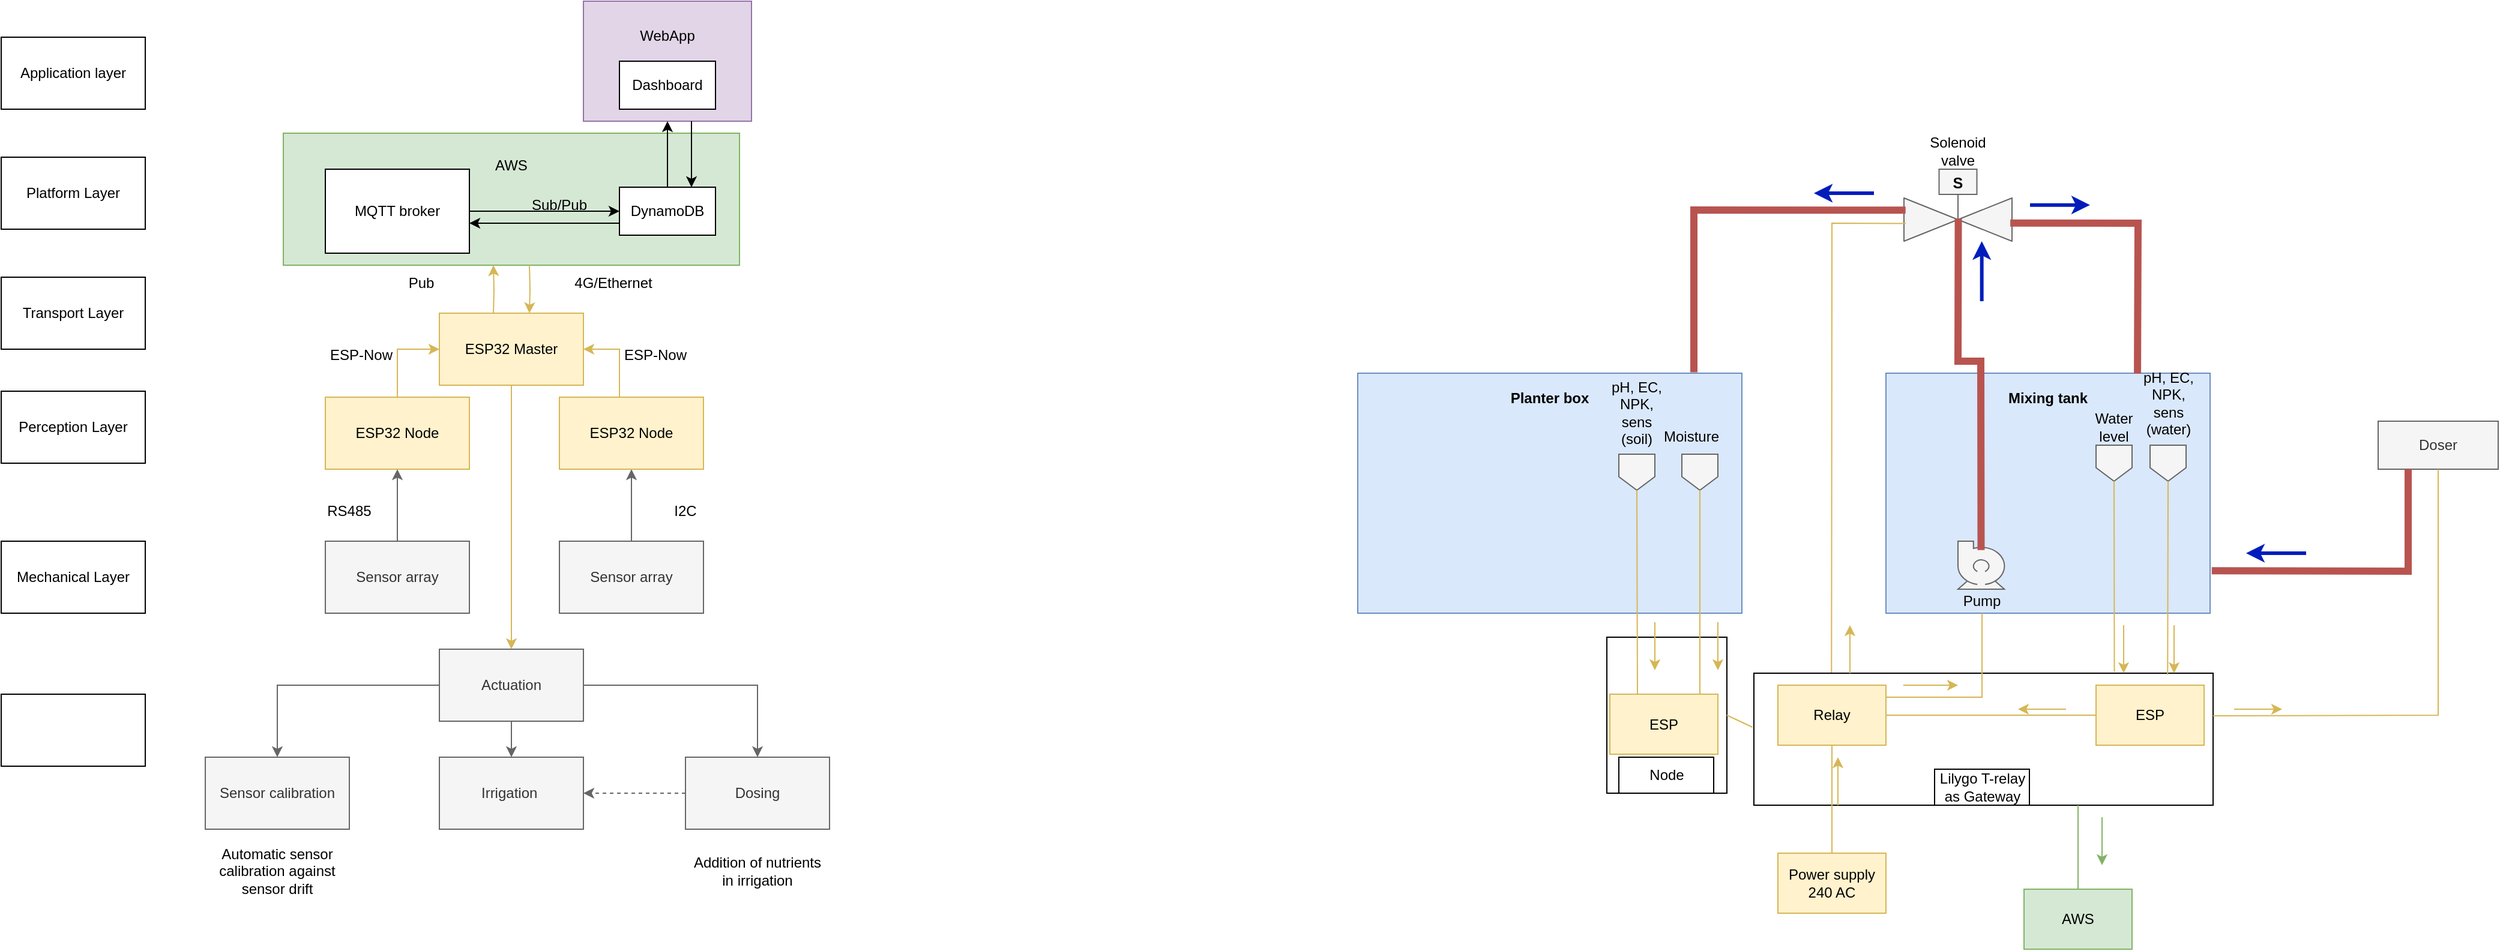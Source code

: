 <mxfile version="21.7.5" type="device" pages="5">
  <diagram name="Base reference" id="KbNva6xg7A-uu2KdlD7H">
    <mxGraphModel dx="1293" dy="756" grid="1" gridSize="10" guides="1" tooltips="1" connect="1" arrows="1" fold="1" page="1" pageScale="1" pageWidth="1100" pageHeight="850" math="0" shadow="0">
      <root>
        <mxCell id="xmJIriCBekTQ6MhUrHxU-0" />
        <mxCell id="xmJIriCBekTQ6MhUrHxU-1" parent="xmJIriCBekTQ6MhUrHxU-0" />
        <mxCell id="xmJIriCBekTQ6MhUrHxU-2" value="WebApp&lt;br&gt;&lt;br&gt;&lt;br&gt;&lt;br&gt;" style="rounded=0;whiteSpace=wrap;html=1;fillColor=#e1d5e7;strokeColor=#9673a6;" vertex="1" parent="xmJIriCBekTQ6MhUrHxU-1">
          <mxGeometry x="515" y="10" width="140" height="100" as="geometry" />
        </mxCell>
        <mxCell id="xmJIriCBekTQ6MhUrHxU-3" value="Application layer" style="rounded=0;whiteSpace=wrap;html=1;" vertex="1" parent="xmJIriCBekTQ6MhUrHxU-1">
          <mxGeometry x="30" y="40" width="120" height="60" as="geometry" />
        </mxCell>
        <mxCell id="xmJIriCBekTQ6MhUrHxU-4" value="Platform Layer" style="rounded=0;whiteSpace=wrap;html=1;" vertex="1" parent="xmJIriCBekTQ6MhUrHxU-1">
          <mxGeometry x="30" y="140" width="120" height="60" as="geometry" />
        </mxCell>
        <mxCell id="xmJIriCBekTQ6MhUrHxU-5" value="Transport Layer" style="rounded=0;whiteSpace=wrap;html=1;" vertex="1" parent="xmJIriCBekTQ6MhUrHxU-1">
          <mxGeometry x="30" y="240" width="120" height="60" as="geometry" />
        </mxCell>
        <mxCell id="xmJIriCBekTQ6MhUrHxU-6" value="Perception Layer" style="rounded=0;whiteSpace=wrap;html=1;" vertex="1" parent="xmJIriCBekTQ6MhUrHxU-1">
          <mxGeometry x="30" y="335" width="120" height="60" as="geometry" />
        </mxCell>
        <mxCell id="xmJIriCBekTQ6MhUrHxU-7" value="" style="edgeStyle=orthogonalEdgeStyle;rounded=0;orthogonalLoop=1;jettySize=auto;html=1;fillColor=#f5f5f5;strokeColor=#666666;" edge="1" parent="xmJIriCBekTQ6MhUrHxU-1" source="xmJIriCBekTQ6MhUrHxU-8">
          <mxGeometry relative="1" as="geometry">
            <mxPoint x="360" y="400" as="targetPoint" />
          </mxGeometry>
        </mxCell>
        <mxCell id="xmJIriCBekTQ6MhUrHxU-8" value="Sensor array" style="rounded=0;whiteSpace=wrap;html=1;fillColor=#f5f5f5;fontColor=#333333;strokeColor=#666666;" vertex="1" parent="xmJIriCBekTQ6MhUrHxU-1">
          <mxGeometry x="300" y="460" width="120" height="60" as="geometry" />
        </mxCell>
        <mxCell id="xmJIriCBekTQ6MhUrHxU-9" value="" style="edgeStyle=orthogonalEdgeStyle;rounded=0;orthogonalLoop=1;jettySize=auto;html=1;entryX=0;entryY=0.5;entryDx=0;entryDy=0;fillColor=#fff2cc;strokeColor=#d6b656;" edge="1" parent="xmJIriCBekTQ6MhUrHxU-1" source="xmJIriCBekTQ6MhUrHxU-10" target="xmJIriCBekTQ6MhUrHxU-18">
          <mxGeometry relative="1" as="geometry">
            <mxPoint x="360" y="300" as="targetPoint" />
          </mxGeometry>
        </mxCell>
        <mxCell id="xmJIriCBekTQ6MhUrHxU-10" value="ESP32 Node" style="rounded=0;whiteSpace=wrap;html=1;fillColor=#fff2cc;strokeColor=#d6b656;" vertex="1" parent="xmJIriCBekTQ6MhUrHxU-1">
          <mxGeometry x="300" y="340" width="120" height="60" as="geometry" />
        </mxCell>
        <mxCell id="xmJIriCBekTQ6MhUrHxU-11" value="RS485" style="text;html=1;strokeColor=none;fillColor=none;align=center;verticalAlign=middle;whiteSpace=wrap;rounded=0;" vertex="1" parent="xmJIriCBekTQ6MhUrHxU-1">
          <mxGeometry x="290" y="420" width="60" height="30" as="geometry" />
        </mxCell>
        <mxCell id="xmJIriCBekTQ6MhUrHxU-12" value="" style="edgeStyle=orthogonalEdgeStyle;rounded=0;orthogonalLoop=1;jettySize=auto;html=1;entryX=0.5;entryY=1;entryDx=0;entryDy=0;fillColor=#f5f5f5;strokeColor=#666666;" edge="1" parent="xmJIriCBekTQ6MhUrHxU-1" source="xmJIriCBekTQ6MhUrHxU-13" target="xmJIriCBekTQ6MhUrHxU-15">
          <mxGeometry relative="1" as="geometry">
            <mxPoint x="545" y="400" as="targetPoint" />
          </mxGeometry>
        </mxCell>
        <mxCell id="xmJIriCBekTQ6MhUrHxU-13" value="Sensor array" style="rounded=0;whiteSpace=wrap;html=1;fillColor=#f5f5f5;fontColor=#333333;strokeColor=#666666;" vertex="1" parent="xmJIriCBekTQ6MhUrHxU-1">
          <mxGeometry x="495" y="460" width="120" height="60" as="geometry" />
        </mxCell>
        <mxCell id="xmJIriCBekTQ6MhUrHxU-14" value="" style="edgeStyle=orthogonalEdgeStyle;rounded=0;orthogonalLoop=1;jettySize=auto;html=1;entryX=1;entryY=0.5;entryDx=0;entryDy=0;fillColor=#fff2cc;strokeColor=#d6b656;" edge="1" parent="xmJIriCBekTQ6MhUrHxU-1" source="xmJIriCBekTQ6MhUrHxU-15" target="xmJIriCBekTQ6MhUrHxU-18">
          <mxGeometry relative="1" as="geometry">
            <Array as="points">
              <mxPoint x="545" y="300" />
            </Array>
          </mxGeometry>
        </mxCell>
        <mxCell id="xmJIriCBekTQ6MhUrHxU-15" value="ESP32 Node" style="rounded=0;whiteSpace=wrap;html=1;fillColor=#fff2cc;strokeColor=#d6b656;" vertex="1" parent="xmJIriCBekTQ6MhUrHxU-1">
          <mxGeometry x="495" y="340" width="120" height="60" as="geometry" />
        </mxCell>
        <mxCell id="xmJIriCBekTQ6MhUrHxU-16" value="I2C" style="text;html=1;strokeColor=none;fillColor=none;align=center;verticalAlign=middle;whiteSpace=wrap;rounded=0;" vertex="1" parent="xmJIriCBekTQ6MhUrHxU-1">
          <mxGeometry x="570" y="420" width="60" height="30" as="geometry" />
        </mxCell>
        <mxCell id="xmJIriCBekTQ6MhUrHxU-17" value="" style="edgeStyle=orthogonalEdgeStyle;rounded=0;orthogonalLoop=1;jettySize=auto;html=1;fillColor=#fff2cc;strokeColor=#d6b656;" edge="1" parent="xmJIriCBekTQ6MhUrHxU-1">
          <mxGeometry relative="1" as="geometry">
            <mxPoint x="440" y="270" as="sourcePoint" />
            <mxPoint x="440" y="230" as="targetPoint" />
          </mxGeometry>
        </mxCell>
        <mxCell id="xmJIriCBekTQ6MhUrHxU-18" value="ESP32 Master" style="rounded=0;whiteSpace=wrap;html=1;fillColor=#fff2cc;strokeColor=#d6b656;" vertex="1" parent="xmJIriCBekTQ6MhUrHxU-1">
          <mxGeometry x="395" y="270" width="120" height="60" as="geometry" />
        </mxCell>
        <mxCell id="xmJIriCBekTQ6MhUrHxU-19" value="ESP-Now" style="text;html=1;strokeColor=none;fillColor=none;align=center;verticalAlign=middle;whiteSpace=wrap;rounded=0;" vertex="1" parent="xmJIriCBekTQ6MhUrHxU-1">
          <mxGeometry x="300" y="290" width="60" height="30" as="geometry" />
        </mxCell>
        <mxCell id="xmJIriCBekTQ6MhUrHxU-20" value="ESP-Now" style="text;html=1;strokeColor=none;fillColor=none;align=center;verticalAlign=middle;whiteSpace=wrap;rounded=0;" vertex="1" parent="xmJIriCBekTQ6MhUrHxU-1">
          <mxGeometry x="545" y="290" width="60" height="30" as="geometry" />
        </mxCell>
        <mxCell id="xmJIriCBekTQ6MhUrHxU-21" value="AWS&lt;br&gt;&lt;br&gt;&lt;br&gt;&lt;br&gt;&lt;br&gt;" style="whiteSpace=wrap;html=1;rounded=0;fillColor=#d5e8d4;strokeColor=#82b366;" vertex="1" parent="xmJIriCBekTQ6MhUrHxU-1">
          <mxGeometry x="265" y="120" width="380" height="110" as="geometry" />
        </mxCell>
        <mxCell id="xmJIriCBekTQ6MhUrHxU-22" value="MQTT broker" style="rounded=0;whiteSpace=wrap;html=1;" vertex="1" parent="xmJIriCBekTQ6MhUrHxU-1">
          <mxGeometry x="300" y="150" width="120" height="70" as="geometry" />
        </mxCell>
        <mxCell id="xmJIriCBekTQ6MhUrHxU-23" value="Dashboard" style="rounded=0;whiteSpace=wrap;html=1;" vertex="1" parent="xmJIriCBekTQ6MhUrHxU-1">
          <mxGeometry x="545" y="60" width="80" height="40" as="geometry" />
        </mxCell>
        <mxCell id="xmJIriCBekTQ6MhUrHxU-24" value="DynamoDB" style="rounded=0;whiteSpace=wrap;html=1;" vertex="1" parent="xmJIriCBekTQ6MhUrHxU-1">
          <mxGeometry x="545" y="165" width="80" height="40" as="geometry" />
        </mxCell>
        <mxCell id="xmJIriCBekTQ6MhUrHxU-25" value="4G/Ethernet" style="text;html=1;strokeColor=none;fillColor=none;align=center;verticalAlign=middle;whiteSpace=wrap;rounded=0;" vertex="1" parent="xmJIriCBekTQ6MhUrHxU-1">
          <mxGeometry x="510" y="230" width="60" height="30" as="geometry" />
        </mxCell>
        <mxCell id="xmJIriCBekTQ6MhUrHxU-26" value="Pub" style="text;html=1;strokeColor=none;fillColor=none;align=center;verticalAlign=middle;whiteSpace=wrap;rounded=0;" vertex="1" parent="xmJIriCBekTQ6MhUrHxU-1">
          <mxGeometry x="350" y="230" width="60" height="30" as="geometry" />
        </mxCell>
        <mxCell id="xmJIriCBekTQ6MhUrHxU-27" value="" style="endArrow=classic;html=1;rounded=0;entryX=0;entryY=0.5;entryDx=0;entryDy=0;" edge="1" parent="xmJIriCBekTQ6MhUrHxU-1" source="xmJIriCBekTQ6MhUrHxU-22" target="xmJIriCBekTQ6MhUrHxU-24">
          <mxGeometry width="50" height="50" relative="1" as="geometry">
            <mxPoint x="515" y="245" as="sourcePoint" />
            <mxPoint x="585.711" y="195" as="targetPoint" />
          </mxGeometry>
        </mxCell>
        <mxCell id="xmJIriCBekTQ6MhUrHxU-28" value="" style="endArrow=classic;html=1;rounded=0;entryX=0.5;entryY=1;entryDx=0;entryDy=0;exitX=0.5;exitY=0;exitDx=0;exitDy=0;" edge="1" parent="xmJIriCBekTQ6MhUrHxU-1" source="xmJIriCBekTQ6MhUrHxU-24" target="xmJIriCBekTQ6MhUrHxU-2">
          <mxGeometry width="50" height="50" relative="1" as="geometry">
            <mxPoint x="574.71" y="165" as="sourcePoint" />
            <mxPoint x="574.71" y="100" as="targetPoint" />
          </mxGeometry>
        </mxCell>
        <mxCell id="xmJIriCBekTQ6MhUrHxU-29" value="Sub/Pub" style="text;html=1;strokeColor=none;fillColor=none;align=center;verticalAlign=middle;whiteSpace=wrap;rounded=0;" vertex="1" parent="xmJIriCBekTQ6MhUrHxU-1">
          <mxGeometry x="465" y="165" width="60" height="30" as="geometry" />
        </mxCell>
        <mxCell id="s84fk3XlwiBCn8pIxgJ6-0" value="Actuation" style="rounded=0;whiteSpace=wrap;html=1;fillColor=#f5f5f5;fontColor=#333333;strokeColor=#666666;" vertex="1" parent="xmJIriCBekTQ6MhUrHxU-1">
          <mxGeometry x="395" y="550" width="120" height="60" as="geometry" />
        </mxCell>
        <mxCell id="s84fk3XlwiBCn8pIxgJ6-1" value="" style="edgeStyle=orthogonalEdgeStyle;rounded=0;orthogonalLoop=1;jettySize=auto;html=1;entryX=0.5;entryY=0;entryDx=0;entryDy=0;fillColor=#fff2cc;strokeColor=#d6b656;exitX=0.5;exitY=1;exitDx=0;exitDy=0;" edge="1" parent="xmJIriCBekTQ6MhUrHxU-1" source="xmJIriCBekTQ6MhUrHxU-18" target="s84fk3XlwiBCn8pIxgJ6-0">
          <mxGeometry relative="1" as="geometry">
            <mxPoint x="500" y="409.5" as="targetPoint" />
            <mxPoint x="465" y="449.5" as="sourcePoint" />
          </mxGeometry>
        </mxCell>
        <mxCell id="s84fk3XlwiBCn8pIxgJ6-3" value="Irrigation&amp;nbsp;" style="rounded=0;whiteSpace=wrap;html=1;fillColor=#f5f5f5;fontColor=#333333;strokeColor=#666666;" vertex="1" parent="xmJIriCBekTQ6MhUrHxU-1">
          <mxGeometry x="395" y="640" width="120" height="60" as="geometry" />
        </mxCell>
        <mxCell id="s84fk3XlwiBCn8pIxgJ6-4" value="Dosing" style="rounded=0;whiteSpace=wrap;html=1;fillColor=#f5f5f5;fontColor=#333333;strokeColor=#666666;" vertex="1" parent="xmJIriCBekTQ6MhUrHxU-1">
          <mxGeometry x="600" y="640" width="120" height="60" as="geometry" />
        </mxCell>
        <mxCell id="s84fk3XlwiBCn8pIxgJ6-5" value="Sensor calibration" style="rounded=0;whiteSpace=wrap;html=1;fillColor=#f5f5f5;fontColor=#333333;strokeColor=#666666;" vertex="1" parent="xmJIriCBekTQ6MhUrHxU-1">
          <mxGeometry x="200" y="640" width="120" height="60" as="geometry" />
        </mxCell>
        <mxCell id="s84fk3XlwiBCn8pIxgJ6-6" value="" style="edgeStyle=orthogonalEdgeStyle;rounded=0;orthogonalLoop=1;jettySize=auto;html=1;fillColor=#f5f5f5;strokeColor=#666666;exitX=0;exitY=0.5;exitDx=0;exitDy=0;entryX=0.5;entryY=0;entryDx=0;entryDy=0;" edge="1" parent="xmJIriCBekTQ6MhUrHxU-1" source="s84fk3XlwiBCn8pIxgJ6-0" target="s84fk3XlwiBCn8pIxgJ6-5">
          <mxGeometry relative="1" as="geometry">
            <mxPoint x="350" y="540" as="targetPoint" />
            <mxPoint x="350" y="600" as="sourcePoint" />
          </mxGeometry>
        </mxCell>
        <mxCell id="s84fk3XlwiBCn8pIxgJ6-7" value="" style="edgeStyle=orthogonalEdgeStyle;rounded=0;orthogonalLoop=1;jettySize=auto;html=1;fillColor=#f5f5f5;strokeColor=#666666;exitX=0.5;exitY=1;exitDx=0;exitDy=0;entryX=0.5;entryY=0;entryDx=0;entryDy=0;" edge="1" parent="xmJIriCBekTQ6MhUrHxU-1" source="s84fk3XlwiBCn8pIxgJ6-0" target="s84fk3XlwiBCn8pIxgJ6-3">
          <mxGeometry relative="1" as="geometry">
            <mxPoint x="270" y="650" as="targetPoint" />
            <mxPoint x="405" y="590" as="sourcePoint" />
          </mxGeometry>
        </mxCell>
        <mxCell id="s84fk3XlwiBCn8pIxgJ6-8" value="" style="edgeStyle=orthogonalEdgeStyle;rounded=0;orthogonalLoop=1;jettySize=auto;html=1;fillColor=#f5f5f5;strokeColor=#666666;exitX=1;exitY=0.5;exitDx=0;exitDy=0;entryX=0.5;entryY=0;entryDx=0;entryDy=0;" edge="1" parent="xmJIriCBekTQ6MhUrHxU-1" source="s84fk3XlwiBCn8pIxgJ6-0" target="s84fk3XlwiBCn8pIxgJ6-4">
          <mxGeometry relative="1" as="geometry">
            <mxPoint x="280" y="660" as="targetPoint" />
            <mxPoint x="415" y="600" as="sourcePoint" />
          </mxGeometry>
        </mxCell>
        <mxCell id="s84fk3XlwiBCn8pIxgJ6-9" value="" style="edgeStyle=orthogonalEdgeStyle;rounded=0;orthogonalLoop=1;jettySize=auto;html=1;fillColor=#f5f5f5;strokeColor=#666666;exitX=0;exitY=0.5;exitDx=0;exitDy=0;entryX=1;entryY=0.5;entryDx=0;entryDy=0;dashed=1;" edge="1" parent="xmJIriCBekTQ6MhUrHxU-1" source="s84fk3XlwiBCn8pIxgJ6-4" target="s84fk3XlwiBCn8pIxgJ6-3">
          <mxGeometry relative="1" as="geometry">
            <mxPoint x="670" y="650" as="targetPoint" />
            <mxPoint x="525" y="590" as="sourcePoint" />
          </mxGeometry>
        </mxCell>
        <mxCell id="s84fk3XlwiBCn8pIxgJ6-10" value="Automatic sensor calibration against sensor drift" style="text;html=1;strokeColor=none;fillColor=none;align=center;verticalAlign=middle;whiteSpace=wrap;rounded=0;" vertex="1" parent="xmJIriCBekTQ6MhUrHxU-1">
          <mxGeometry x="205" y="700" width="110" height="70" as="geometry" />
        </mxCell>
        <mxCell id="s84fk3XlwiBCn8pIxgJ6-11" value="Addition of nutrients in irrigation" style="text;html=1;strokeColor=none;fillColor=none;align=center;verticalAlign=middle;whiteSpace=wrap;rounded=0;" vertex="1" parent="xmJIriCBekTQ6MhUrHxU-1">
          <mxGeometry x="600" y="700" width="120" height="70" as="geometry" />
        </mxCell>
        <mxCell id="9skn-7TFnYOAHaPbOPjV-0" value="Mechanical Layer" style="rounded=0;whiteSpace=wrap;html=1;" vertex="1" parent="xmJIriCBekTQ6MhUrHxU-1">
          <mxGeometry x="30" y="460" width="120" height="60" as="geometry" />
        </mxCell>
        <mxCell id="o5kT-xbqFP2VXxvaOxSa-0" value="" style="edgeStyle=orthogonalEdgeStyle;rounded=0;orthogonalLoop=1;jettySize=auto;html=1;fillColor=#fff2cc;strokeColor=#d6b656;" edge="1" parent="xmJIriCBekTQ6MhUrHxU-1">
          <mxGeometry relative="1" as="geometry">
            <mxPoint x="470" y="230" as="sourcePoint" />
            <mxPoint x="470" y="270" as="targetPoint" />
          </mxGeometry>
        </mxCell>
        <mxCell id="o5kT-xbqFP2VXxvaOxSa-1" value="" style="endArrow=classic;html=1;rounded=0;entryX=0.5;entryY=1;entryDx=0;entryDy=0;exitX=0.5;exitY=0;exitDx=0;exitDy=0;" edge="1" parent="xmJIriCBekTQ6MhUrHxU-1">
          <mxGeometry width="50" height="50" relative="1" as="geometry">
            <mxPoint x="605" y="110" as="sourcePoint" />
            <mxPoint x="605" y="165" as="targetPoint" />
          </mxGeometry>
        </mxCell>
        <mxCell id="o5kT-xbqFP2VXxvaOxSa-2" value="" style="endArrow=classic;html=1;rounded=0;entryX=0;entryY=0.5;entryDx=0;entryDy=0;" edge="1" parent="xmJIriCBekTQ6MhUrHxU-1">
          <mxGeometry width="50" height="50" relative="1" as="geometry">
            <mxPoint x="545" y="195" as="sourcePoint" />
            <mxPoint x="420" y="195" as="targetPoint" />
          </mxGeometry>
        </mxCell>
        <mxCell id="QZBWvn9n8nCalu4DrqaM-0" value="&lt;b&gt;Planter box&lt;/b&gt;&lt;br&gt;&lt;br&gt;&lt;br&gt;&lt;br&gt;&lt;br&gt;&lt;br&gt;&lt;br&gt;&lt;br&gt;&lt;br&gt;&lt;br&gt;&lt;br&gt;&lt;br&gt;" style="rounded=0;whiteSpace=wrap;html=1;fillColor=#dae8fc;strokeColor=#6c8ebf;" vertex="1" parent="xmJIriCBekTQ6MhUrHxU-1">
          <mxGeometry x="1160" y="320" width="320" height="200" as="geometry" />
        </mxCell>
        <mxCell id="QZBWvn9n8nCalu4DrqaM-1" value="" style="rounded=0;whiteSpace=wrap;html=1;" vertex="1" parent="xmJIriCBekTQ6MhUrHxU-1">
          <mxGeometry x="1367.5" y="540" width="100" height="130" as="geometry" />
        </mxCell>
        <mxCell id="QZBWvn9n8nCalu4DrqaM-2" value="" style="rounded=0;whiteSpace=wrap;html=1;" vertex="1" parent="xmJIriCBekTQ6MhUrHxU-1">
          <mxGeometry x="1490" y="570" width="382.5" height="110" as="geometry" />
        </mxCell>
        <mxCell id="QZBWvn9n8nCalu4DrqaM-3" value="&lt;b&gt;Mixing tank&lt;/b&gt;&lt;br&gt;&lt;br&gt;&lt;br&gt;&lt;br&gt;&lt;br&gt;&lt;br&gt;&lt;br&gt;&lt;br&gt;&lt;br&gt;&lt;br&gt;&lt;br&gt;&lt;br&gt;" style="rounded=0;whiteSpace=wrap;html=1;fillColor=#dae8fc;strokeColor=#6c8ebf;" vertex="1" parent="xmJIriCBekTQ6MhUrHxU-1">
          <mxGeometry x="1600" y="320" width="270" height="200" as="geometry" />
        </mxCell>
        <mxCell id="QZBWvn9n8nCalu4DrqaM-4" value="Doser" style="rounded=0;whiteSpace=wrap;html=1;fillColor=#f5f5f5;strokeColor=#666666;fontColor=#333333;" vertex="1" parent="xmJIriCBekTQ6MhUrHxU-1">
          <mxGeometry x="2010" y="360" width="100" height="40" as="geometry" />
        </mxCell>
        <mxCell id="QZBWvn9n8nCalu4DrqaM-5" value="" style="verticalLabelPosition=bottom;align=center;html=1;verticalAlign=top;pointerEvents=1;dashed=0;shape=mxgraph.pid2valves.valve;valveType=gate;actuator=solenoid;fillColor=#f5f5f5;fontColor=#333333;strokeColor=#666666;" vertex="1" parent="xmJIriCBekTQ6MhUrHxU-1">
          <mxGeometry x="1615" y="150" width="90" height="60" as="geometry" />
        </mxCell>
        <mxCell id="QZBWvn9n8nCalu4DrqaM-6" value="" style="shape=mxgraph.pid.pumps.centrifugal_pump_2;html=1;pointerEvents=1;align=center;verticalLabelPosition=bottom;verticalAlign=top;dashed=0;fillColor=#f5f5f5;fontColor=#333333;strokeColor=#666666;" vertex="1" parent="xmJIriCBekTQ6MhUrHxU-1">
          <mxGeometry x="1660" y="460" width="40" height="40" as="geometry" />
        </mxCell>
        <mxCell id="QZBWvn9n8nCalu4DrqaM-7" value="" style="shape=offPageConnector;whiteSpace=wrap;html=1;fillColor=#f5f5f5;fontColor=#333333;strokeColor=#666666;" vertex="1" parent="xmJIriCBekTQ6MhUrHxU-1">
          <mxGeometry x="1775" y="380" width="30" height="30" as="geometry" />
        </mxCell>
        <mxCell id="QZBWvn9n8nCalu4DrqaM-8" value="" style="shape=offPageConnector;whiteSpace=wrap;html=1;fillColor=#f5f5f5;fontColor=#333333;strokeColor=#666666;" vertex="1" parent="xmJIriCBekTQ6MhUrHxU-1">
          <mxGeometry x="1820" y="380" width="30" height="30" as="geometry" />
        </mxCell>
        <mxCell id="QZBWvn9n8nCalu4DrqaM-9" value="ESP" style="rounded=0;whiteSpace=wrap;html=1;fillColor=#fff2cc;strokeColor=#d6b656;" vertex="1" parent="xmJIriCBekTQ6MhUrHxU-1">
          <mxGeometry x="1775" y="580" width="90" height="50" as="geometry" />
        </mxCell>
        <mxCell id="QZBWvn9n8nCalu4DrqaM-10" value="Water level" style="text;html=1;strokeColor=none;fillColor=none;align=center;verticalAlign=middle;whiteSpace=wrap;rounded=0;" vertex="1" parent="xmJIriCBekTQ6MhUrHxU-1">
          <mxGeometry x="1760" y="350" width="60" height="30" as="geometry" />
        </mxCell>
        <mxCell id="QZBWvn9n8nCalu4DrqaM-11" value="pH, EC, NPK, sens (water)" style="text;html=1;strokeColor=none;fillColor=none;align=center;verticalAlign=middle;whiteSpace=wrap;rounded=0;" vertex="1" parent="xmJIriCBekTQ6MhUrHxU-1">
          <mxGeometry x="1812.5" y="330" width="45" height="30" as="geometry" />
        </mxCell>
        <mxCell id="QZBWvn9n8nCalu4DrqaM-12" value="Relay" style="rounded=0;whiteSpace=wrap;html=1;fillColor=#fff2cc;strokeColor=#d6b656;" vertex="1" parent="xmJIriCBekTQ6MhUrHxU-1">
          <mxGeometry x="1510" y="580" width="90" height="50" as="geometry" />
        </mxCell>
        <mxCell id="QZBWvn9n8nCalu4DrqaM-13" value="Power supply&lt;br&gt;240 AC" style="rounded=0;whiteSpace=wrap;html=1;fillColor=#fff2cc;strokeColor=#d6b656;" vertex="1" parent="xmJIriCBekTQ6MhUrHxU-1">
          <mxGeometry x="1510" y="720" width="90" height="50" as="geometry" />
        </mxCell>
        <mxCell id="QZBWvn9n8nCalu4DrqaM-14" value="" style="endArrow=none;html=1;rounded=0;entryX=0.901;entryY=0.011;entryDx=0;entryDy=0;exitX=0.5;exitY=1;exitDx=0;exitDy=0;entryPerimeter=0;fillColor=#fff2cc;strokeColor=#d6b656;" edge="1" parent="xmJIriCBekTQ6MhUrHxU-1" source="QZBWvn9n8nCalu4DrqaM-8" target="QZBWvn9n8nCalu4DrqaM-2">
          <mxGeometry width="50" height="50" relative="1" as="geometry">
            <mxPoint x="1760" y="520" as="sourcePoint" />
            <mxPoint x="1810" y="470" as="targetPoint" />
          </mxGeometry>
        </mxCell>
        <mxCell id="QZBWvn9n8nCalu4DrqaM-15" value="" style="endArrow=none;html=1;rounded=0;entryX=0.785;entryY=-0.01;entryDx=0;entryDy=0;entryPerimeter=0;fillColor=#fff2cc;strokeColor=#d6b656;exitX=0.5;exitY=1;exitDx=0;exitDy=0;" edge="1" parent="xmJIriCBekTQ6MhUrHxU-1" source="QZBWvn9n8nCalu4DrqaM-7" target="QZBWvn9n8nCalu4DrqaM-2">
          <mxGeometry width="50" height="50" relative="1" as="geometry">
            <mxPoint x="1789" y="410" as="sourcePoint" />
            <mxPoint x="1789.83" y="579" as="targetPoint" />
          </mxGeometry>
        </mxCell>
        <mxCell id="QZBWvn9n8nCalu4DrqaM-16" value="" style="endArrow=none;html=1;rounded=0;entryX=0;entryY=0.5;entryDx=0;entryDy=0;exitX=1;exitY=0.5;exitDx=0;exitDy=0;fillColor=#fff2cc;strokeColor=#d6b656;" edge="1" parent="xmJIriCBekTQ6MhUrHxU-1" source="QZBWvn9n8nCalu4DrqaM-12" target="QZBWvn9n8nCalu4DrqaM-9">
          <mxGeometry width="50" height="50" relative="1" as="geometry">
            <mxPoint x="1700" y="601" as="sourcePoint" />
            <mxPoint x="1700" y="770" as="targetPoint" />
          </mxGeometry>
        </mxCell>
        <mxCell id="QZBWvn9n8nCalu4DrqaM-17" value="" style="endArrow=none;html=1;rounded=0;entryX=0.5;entryY=0;entryDx=0;entryDy=0;exitX=0.5;exitY=1;exitDx=0;exitDy=0;fillColor=#fff2cc;strokeColor=#d6b656;" edge="1" parent="xmJIriCBekTQ6MhUrHxU-1" source="QZBWvn9n8nCalu4DrqaM-12" target="QZBWvn9n8nCalu4DrqaM-13">
          <mxGeometry width="50" height="50" relative="1" as="geometry">
            <mxPoint x="1554.5" y="551" as="sourcePoint" />
            <mxPoint x="1554.5" y="720" as="targetPoint" />
          </mxGeometry>
        </mxCell>
        <mxCell id="QZBWvn9n8nCalu4DrqaM-18" value="Pump" style="text;html=1;strokeColor=none;fillColor=none;align=center;verticalAlign=middle;whiteSpace=wrap;rounded=0;" vertex="1" parent="xmJIriCBekTQ6MhUrHxU-1">
          <mxGeometry x="1660" y="500" width="40" height="20" as="geometry" />
        </mxCell>
        <mxCell id="QZBWvn9n8nCalu4DrqaM-19" value="" style="endArrow=none;html=1;rounded=0;fillColor=#fff2cc;strokeColor=#d6b656;entryX=0.5;entryY=1;entryDx=0;entryDy=0;" edge="1" parent="xmJIriCBekTQ6MhUrHxU-1" target="QZBWvn9n8nCalu4DrqaM-18">
          <mxGeometry width="50" height="50" relative="1" as="geometry">
            <mxPoint x="1600" y="590" as="sourcePoint" />
            <mxPoint x="1680" y="590" as="targetPoint" />
            <Array as="points">
              <mxPoint x="1680" y="590" />
            </Array>
          </mxGeometry>
        </mxCell>
        <mxCell id="QZBWvn9n8nCalu4DrqaM-20" value="" style="endArrow=none;html=1;rounded=0;fillColor=#fff2cc;strokeColor=#d6b656;exitX=0.018;exitY=0.755;exitDx=0;exitDy=0;exitPerimeter=0;entryX=0.169;entryY=-0.005;entryDx=0;entryDy=0;entryPerimeter=0;" edge="1" parent="xmJIriCBekTQ6MhUrHxU-1" source="QZBWvn9n8nCalu4DrqaM-5" target="QZBWvn9n8nCalu4DrqaM-2">
          <mxGeometry width="50" height="50" relative="1" as="geometry">
            <mxPoint x="1550" y="240" as="sourcePoint" />
            <mxPoint x="1555" y="580" as="targetPoint" />
            <Array as="points">
              <mxPoint x="1555" y="195" />
            </Array>
          </mxGeometry>
        </mxCell>
        <mxCell id="QZBWvn9n8nCalu4DrqaM-21" value="" style="endArrow=none;html=1;rounded=0;entryX=0.5;entryY=1;entryDx=0;entryDy=0;fillColor=#fff2cc;strokeColor=#d6b656;exitX=1;exitY=0.323;exitDx=0;exitDy=0;exitPerimeter=0;" edge="1" parent="xmJIriCBekTQ6MhUrHxU-1" source="QZBWvn9n8nCalu4DrqaM-2" target="QZBWvn9n8nCalu4DrqaM-4">
          <mxGeometry width="50" height="50" relative="1" as="geometry">
            <mxPoint x="1870" y="605" as="sourcePoint" />
            <mxPoint x="2040" y="604.66" as="targetPoint" />
            <Array as="points">
              <mxPoint x="2060" y="605" />
            </Array>
          </mxGeometry>
        </mxCell>
        <mxCell id="QZBWvn9n8nCalu4DrqaM-22" value="Solenoid valve" style="text;html=1;strokeColor=none;fillColor=none;align=center;verticalAlign=middle;whiteSpace=wrap;rounded=0;" vertex="1" parent="xmJIriCBekTQ6MhUrHxU-1">
          <mxGeometry x="1630" y="120" width="60" height="30" as="geometry" />
        </mxCell>
        <mxCell id="QZBWvn9n8nCalu4DrqaM-23" value="" style="endArrow=classic;html=1;rounded=0;endWidth=11.724;fillColor=#fff2cc;strokeColor=#d6b656;" edge="1" parent="xmJIriCBekTQ6MhUrHxU-1">
          <mxGeometry width="50" height="50" relative="1" as="geometry">
            <mxPoint x="1890" y="600" as="sourcePoint" />
            <mxPoint x="1930" y="600" as="targetPoint" />
          </mxGeometry>
        </mxCell>
        <mxCell id="QZBWvn9n8nCalu4DrqaM-24" value="" style="endArrow=classic;html=1;rounded=0;endWidth=11.724;fillColor=#fff2cc;strokeColor=#d6b656;" edge="1" parent="xmJIriCBekTQ6MhUrHxU-1">
          <mxGeometry width="50" height="50" relative="1" as="geometry">
            <mxPoint x="1840" y="530" as="sourcePoint" />
            <mxPoint x="1840" y="570" as="targetPoint" />
          </mxGeometry>
        </mxCell>
        <mxCell id="QZBWvn9n8nCalu4DrqaM-25" value="" style="endArrow=classic;html=1;rounded=0;endWidth=11.724;fillColor=#fff2cc;strokeColor=#d6b656;" edge="1" parent="xmJIriCBekTQ6MhUrHxU-1">
          <mxGeometry width="50" height="50" relative="1" as="geometry">
            <mxPoint x="1798" y="530" as="sourcePoint" />
            <mxPoint x="1798" y="570" as="targetPoint" />
          </mxGeometry>
        </mxCell>
        <mxCell id="QZBWvn9n8nCalu4DrqaM-26" value="" style="endArrow=classic;html=1;rounded=0;endWidth=11.724;fillColor=#fff2cc;strokeColor=#d6b656;" edge="1" parent="xmJIriCBekTQ6MhUrHxU-1">
          <mxGeometry width="50" height="50" relative="1" as="geometry">
            <mxPoint x="1750" y="600" as="sourcePoint" />
            <mxPoint x="1710" y="600" as="targetPoint" />
          </mxGeometry>
        </mxCell>
        <mxCell id="QZBWvn9n8nCalu4DrqaM-27" value="" style="endArrow=classic;html=1;rounded=0;endWidth=11.724;fillColor=#fff2cc;strokeColor=#d6b656;" edge="1" parent="xmJIriCBekTQ6MhUrHxU-1">
          <mxGeometry width="50" height="50" relative="1" as="geometry">
            <mxPoint x="1560" y="680" as="sourcePoint" />
            <mxPoint x="1560" y="640" as="targetPoint" />
          </mxGeometry>
        </mxCell>
        <mxCell id="QZBWvn9n8nCalu4DrqaM-28" value="" style="endArrow=classic;html=1;rounded=0;endWidth=11.724;fillColor=#fff2cc;strokeColor=#d6b656;" edge="1" parent="xmJIriCBekTQ6MhUrHxU-1">
          <mxGeometry width="50" height="50" relative="1" as="geometry">
            <mxPoint x="1614.43" y="580" as="sourcePoint" />
            <mxPoint x="1660" y="580" as="targetPoint" />
          </mxGeometry>
        </mxCell>
        <mxCell id="QZBWvn9n8nCalu4DrqaM-29" value="" style="endArrow=classic;html=1;rounded=0;endWidth=11.724;fillColor=#fff2cc;strokeColor=#d6b656;" edge="1" parent="xmJIriCBekTQ6MhUrHxU-1">
          <mxGeometry width="50" height="50" relative="1" as="geometry">
            <mxPoint x="1570" y="570" as="sourcePoint" />
            <mxPoint x="1570" y="530" as="targetPoint" />
          </mxGeometry>
        </mxCell>
        <mxCell id="QZBWvn9n8nCalu4DrqaM-30" value="" style="endArrow=none;html=1;rounded=0;entryX=0.5;entryY=1;entryDx=0;entryDy=0;exitX=1.005;exitY=0.823;exitDx=0;exitDy=0;fillColor=#f8cecc;strokeColor=#b85450;strokeWidth=6;exitPerimeter=0;" edge="1" parent="xmJIriCBekTQ6MhUrHxU-1" source="QZBWvn9n8nCalu4DrqaM-3">
          <mxGeometry width="50" height="50" relative="1" as="geometry">
            <mxPoint x="1840" y="604.66" as="sourcePoint" />
            <mxPoint x="2035" y="400" as="targetPoint" />
            <Array as="points">
              <mxPoint x="2035" y="485" />
            </Array>
          </mxGeometry>
        </mxCell>
        <mxCell id="QZBWvn9n8nCalu4DrqaM-31" value="" style="endArrow=none;html=1;rounded=0;fillColor=#f8cecc;strokeColor=#b85450;strokeWidth=6;exitX=0.503;exitY=0.688;exitDx=0;exitDy=0;exitPerimeter=0;entryX=0.481;entryY=0.183;entryDx=0;entryDy=0;entryPerimeter=0;" edge="1" parent="xmJIriCBekTQ6MhUrHxU-1" source="QZBWvn9n8nCalu4DrqaM-5" target="QZBWvn9n8nCalu4DrqaM-6">
          <mxGeometry width="50" height="50" relative="1" as="geometry">
            <mxPoint x="1661.35" y="200.0" as="sourcePoint" />
            <mxPoint x="1680" y="460" as="targetPoint" />
            <Array as="points">
              <mxPoint x="1660" y="310" />
              <mxPoint x="1679" y="310" />
            </Array>
          </mxGeometry>
        </mxCell>
        <mxCell id="QZBWvn9n8nCalu4DrqaM-32" value="" style="endArrow=none;html=1;rounded=0;entryX=0.776;entryY=0.001;entryDx=0;entryDy=0;exitX=0.984;exitY=0.747;exitDx=0;exitDy=0;fillColor=#f8cecc;strokeColor=#b85450;strokeWidth=6;exitPerimeter=0;entryPerimeter=0;" edge="1" parent="xmJIriCBekTQ6MhUrHxU-1" source="QZBWvn9n8nCalu4DrqaM-5" target="QZBWvn9n8nCalu4DrqaM-3">
          <mxGeometry width="50" height="50" relative="1" as="geometry">
            <mxPoint x="1705" y="185" as="sourcePoint" />
            <mxPoint x="1869" y="100" as="targetPoint" />
            <Array as="points">
              <mxPoint x="1810" y="195" />
            </Array>
          </mxGeometry>
        </mxCell>
        <mxCell id="QZBWvn9n8nCalu4DrqaM-33" value="" style="endArrow=none;html=1;rounded=0;fillColor=#f8cecc;strokeColor=#b85450;strokeWidth=6;exitX=0.015;exitY=0.569;exitDx=0;exitDy=0;exitPerimeter=0;entryX=0.875;entryY=-0.004;entryDx=0;entryDy=0;entryPerimeter=0;" edge="1" parent="xmJIriCBekTQ6MhUrHxU-1" source="QZBWvn9n8nCalu4DrqaM-5" target="QZBWvn9n8nCalu4DrqaM-0">
          <mxGeometry width="50" height="50" relative="1" as="geometry">
            <mxPoint x="1610" y="180" as="sourcePoint" />
            <mxPoint x="1430" y="280" as="targetPoint" />
            <Array as="points">
              <mxPoint x="1440" y="184" />
            </Array>
          </mxGeometry>
        </mxCell>
        <mxCell id="QZBWvn9n8nCalu4DrqaM-34" value="" style="endArrow=classic;html=1;rounded=0;endWidth=11.724;fillColor=#0050ef;strokeColor=#001DBC;strokeWidth=3;" edge="1" parent="xmJIriCBekTQ6MhUrHxU-1">
          <mxGeometry width="50" height="50" relative="1" as="geometry">
            <mxPoint x="1950" y="470" as="sourcePoint" />
            <mxPoint x="1900" y="470" as="targetPoint" />
          </mxGeometry>
        </mxCell>
        <mxCell id="QZBWvn9n8nCalu4DrqaM-35" value="" style="endArrow=classic;html=1;rounded=0;endWidth=11.724;fillColor=#0050ef;strokeColor=#001DBC;strokeWidth=3;" edge="1" parent="xmJIriCBekTQ6MhUrHxU-1">
          <mxGeometry width="50" height="50" relative="1" as="geometry">
            <mxPoint x="1720" y="179.83" as="sourcePoint" />
            <mxPoint x="1770" y="179.83" as="targetPoint" />
          </mxGeometry>
        </mxCell>
        <mxCell id="QZBWvn9n8nCalu4DrqaM-36" value="" style="endArrow=classic;html=1;rounded=0;endWidth=11.724;fillColor=#0050ef;strokeColor=#001DBC;strokeWidth=3;" edge="1" parent="xmJIriCBekTQ6MhUrHxU-1">
          <mxGeometry width="50" height="50" relative="1" as="geometry">
            <mxPoint x="1590" y="170" as="sourcePoint" />
            <mxPoint x="1540" y="170" as="targetPoint" />
          </mxGeometry>
        </mxCell>
        <mxCell id="QZBWvn9n8nCalu4DrqaM-37" value="" style="endArrow=classic;html=1;rounded=0;endWidth=11.724;fillColor=#0050ef;strokeColor=#001DBC;strokeWidth=3;" edge="1" parent="xmJIriCBekTQ6MhUrHxU-1">
          <mxGeometry width="50" height="50" relative="1" as="geometry">
            <mxPoint x="1679.83" y="260" as="sourcePoint" />
            <mxPoint x="1679.83" y="210" as="targetPoint" />
          </mxGeometry>
        </mxCell>
        <mxCell id="QZBWvn9n8nCalu4DrqaM-38" value="Lilygo T-relay as Gateway" style="text;html=1;strokeColor=default;fillColor=none;align=center;verticalAlign=middle;whiteSpace=wrap;rounded=0;" vertex="1" parent="xmJIriCBekTQ6MhUrHxU-1">
          <mxGeometry x="1640.5" y="650" width="79" height="30" as="geometry" />
        </mxCell>
        <mxCell id="QZBWvn9n8nCalu4DrqaM-39" value="" style="shape=offPageConnector;whiteSpace=wrap;html=1;fillColor=#f5f5f5;fontColor=#333333;strokeColor=#666666;" vertex="1" parent="xmJIriCBekTQ6MhUrHxU-1">
          <mxGeometry x="1377.5" y="387.5" width="30" height="30" as="geometry" />
        </mxCell>
        <mxCell id="QZBWvn9n8nCalu4DrqaM-40" value="pH, EC, NPK, sens (soil)" style="text;html=1;strokeColor=none;fillColor=none;align=center;verticalAlign=middle;whiteSpace=wrap;rounded=0;" vertex="1" parent="xmJIriCBekTQ6MhUrHxU-1">
          <mxGeometry x="1370" y="337.5" width="45" height="30" as="geometry" />
        </mxCell>
        <mxCell id="QZBWvn9n8nCalu4DrqaM-41" value="" style="endArrow=none;html=1;rounded=0;exitX=0.5;exitY=1;exitDx=0;exitDy=0;fillColor=#fff2cc;strokeColor=#d6b656;" edge="1" parent="xmJIriCBekTQ6MhUrHxU-1" source="QZBWvn9n8nCalu4DrqaM-39">
          <mxGeometry width="50" height="50" relative="1" as="geometry">
            <mxPoint x="1317.5" y="527.5" as="sourcePoint" />
            <mxPoint x="1393" y="587.5" as="targetPoint" />
            <Array as="points" />
          </mxGeometry>
        </mxCell>
        <mxCell id="QZBWvn9n8nCalu4DrqaM-42" value="" style="shape=offPageConnector;whiteSpace=wrap;html=1;fillColor=#f5f5f5;fontColor=#333333;strokeColor=#666666;" vertex="1" parent="xmJIriCBekTQ6MhUrHxU-1">
          <mxGeometry x="1430" y="387.5" width="30" height="30" as="geometry" />
        </mxCell>
        <mxCell id="QZBWvn9n8nCalu4DrqaM-43" value="Moisture" style="text;html=1;strokeColor=none;fillColor=none;align=center;verticalAlign=middle;whiteSpace=wrap;rounded=0;" vertex="1" parent="xmJIriCBekTQ6MhUrHxU-1">
          <mxGeometry x="1407.5" y="357.5" width="60" height="30" as="geometry" />
        </mxCell>
        <mxCell id="QZBWvn9n8nCalu4DrqaM-44" value="" style="endArrow=none;html=1;rounded=0;fillColor=#fff2cc;strokeColor=#d6b656;exitX=0.5;exitY=1;exitDx=0;exitDy=0;" edge="1" parent="xmJIriCBekTQ6MhUrHxU-1" source="QZBWvn9n8nCalu4DrqaM-42">
          <mxGeometry width="50" height="50" relative="1" as="geometry">
            <mxPoint x="1444" y="417.5" as="sourcePoint" />
            <mxPoint x="1445" y="587.5" as="targetPoint" />
            <Array as="points" />
          </mxGeometry>
        </mxCell>
        <mxCell id="QZBWvn9n8nCalu4DrqaM-45" value="" style="endArrow=classic;html=1;rounded=0;endWidth=11.724;fillColor=#fff2cc;strokeColor=#d6b656;" edge="1" parent="xmJIriCBekTQ6MhUrHxU-1">
          <mxGeometry width="50" height="50" relative="1" as="geometry">
            <mxPoint x="1460" y="557.5" as="sourcePoint" />
            <mxPoint x="1460" y="567.5" as="targetPoint" />
            <Array as="points">
              <mxPoint x="1460" y="527.5" />
            </Array>
          </mxGeometry>
        </mxCell>
        <mxCell id="QZBWvn9n8nCalu4DrqaM-46" value="" style="endArrow=classic;html=1;rounded=0;endWidth=11.724;fillColor=#fff2cc;strokeColor=#d6b656;" edge="1" parent="xmJIriCBekTQ6MhUrHxU-1">
          <mxGeometry width="50" height="50" relative="1" as="geometry">
            <mxPoint x="1407.5" y="557.5" as="sourcePoint" />
            <mxPoint x="1407.5" y="567.5" as="targetPoint" />
            <Array as="points">
              <mxPoint x="1407.5" y="527.5" />
            </Array>
          </mxGeometry>
        </mxCell>
        <mxCell id="QZBWvn9n8nCalu4DrqaM-47" value="ESP" style="rounded=0;whiteSpace=wrap;html=1;fillColor=#fff2cc;strokeColor=#d6b656;" vertex="1" parent="xmJIriCBekTQ6MhUrHxU-1">
          <mxGeometry x="1370" y="587.5" width="90" height="50" as="geometry" />
        </mxCell>
        <mxCell id="QZBWvn9n8nCalu4DrqaM-48" value="Node" style="text;html=1;strokeColor=default;fillColor=none;align=center;verticalAlign=middle;whiteSpace=wrap;rounded=0;" vertex="1" parent="xmJIriCBekTQ6MhUrHxU-1">
          <mxGeometry x="1377.5" y="640" width="79" height="30" as="geometry" />
        </mxCell>
        <mxCell id="QZBWvn9n8nCalu4DrqaM-49" value="" style="endArrow=none;html=1;rounded=0;entryX=1;entryY=0.5;entryDx=0;entryDy=0;exitX=-0.003;exitY=0.409;exitDx=0;exitDy=0;fillColor=#fff2cc;strokeColor=#d6b656;exitPerimeter=0;" edge="1" parent="xmJIriCBekTQ6MhUrHxU-1" source="QZBWvn9n8nCalu4DrqaM-2" target="QZBWvn9n8nCalu4DrqaM-1">
          <mxGeometry width="50" height="50" relative="1" as="geometry">
            <mxPoint x="1480" y="550" as="sourcePoint" />
            <mxPoint x="1480" y="640" as="targetPoint" />
          </mxGeometry>
        </mxCell>
        <mxCell id="QZBWvn9n8nCalu4DrqaM-50" value="" style="endArrow=none;html=1;rounded=0;entryX=0.75;entryY=1;entryDx=0;entryDy=0;fillColor=#d5e8d4;strokeColor=#82b366;" edge="1" parent="xmJIriCBekTQ6MhUrHxU-1">
          <mxGeometry width="50" height="50" relative="1" as="geometry">
            <mxPoint x="1760" y="750" as="sourcePoint" />
            <mxPoint x="1760.005" y="680" as="targetPoint" />
          </mxGeometry>
        </mxCell>
        <mxCell id="QZBWvn9n8nCalu4DrqaM-51" value="AWS" style="rounded=0;whiteSpace=wrap;html=1;fillColor=#d5e8d4;strokeColor=#82b366;" vertex="1" parent="xmJIriCBekTQ6MhUrHxU-1">
          <mxGeometry x="1715" y="750" width="90" height="50" as="geometry" />
        </mxCell>
        <mxCell id="phQGJmCssb774nomHhrS-0" value="" style="rounded=0;whiteSpace=wrap;html=1;" vertex="1" parent="xmJIriCBekTQ6MhUrHxU-1">
          <mxGeometry x="30" y="587.5" width="120" height="60" as="geometry" />
        </mxCell>
        <mxCell id="QZBWvn9n8nCalu4DrqaM-52" value="" style="endArrow=classic;html=1;rounded=0;endWidth=11.724;fillColor=#d5e8d4;strokeColor=#82b366;" edge="1" parent="xmJIriCBekTQ6MhUrHxU-1">
          <mxGeometry width="50" height="50" relative="1" as="geometry">
            <mxPoint x="1780" y="690" as="sourcePoint" />
            <mxPoint x="1780" y="730" as="targetPoint" />
          </mxGeometry>
        </mxCell>
      </root>
    </mxGraphModel>
  </diagram>
  <diagram id="CUe8OZiWTuhVKs_pex8e" name="App">
    <mxGraphModel dx="1034" dy="605" grid="1" gridSize="10" guides="1" tooltips="1" connect="1" arrows="1" fold="1" page="1" pageScale="1" pageWidth="1100" pageHeight="850" math="0" shadow="0">
      <root>
        <mxCell id="0" />
        <mxCell id="1" parent="0" />
        <mxCell id="IkcOaClrOV2IMdutTx2J-1" value="App&lt;br&gt;&lt;br&gt;&lt;br&gt;&lt;br&gt;&lt;br&gt;&lt;br&gt;&lt;br&gt;&lt;br&gt;&lt;br&gt;&lt;br&gt;&lt;br&gt;&lt;br&gt;&lt;br&gt;&lt;br&gt;&lt;br&gt;&lt;br&gt;&lt;br&gt;&lt;br&gt;&lt;br&gt;&lt;br&gt;&lt;br&gt;&lt;br&gt;&lt;br&gt;&lt;br&gt;&lt;br&gt;&lt;br&gt;" style="rounded=0;whiteSpace=wrap;html=1;fillColor=#e1d5e7;strokeColor=#9673a6;" vertex="1" parent="1">
          <mxGeometry x="188" y="70" width="475" height="420" as="geometry" />
        </mxCell>
      </root>
    </mxGraphModel>
  </diagram>
  <diagram id="8qxrUt4LO3YLlWGlouKu" name="Server">
    <mxGraphModel dx="1034" dy="605" grid="1" gridSize="10" guides="1" tooltips="1" connect="1" arrows="1" fold="1" page="1" pageScale="1" pageWidth="1100" pageHeight="850" math="0" shadow="0">
      <root>
        <mxCell id="0" />
        <mxCell id="1" parent="0" />
        <mxCell id="OabInMyspNWyhehbnjft-1" value="Server&lt;br&gt;&lt;br&gt;&lt;br&gt;&lt;br&gt;&lt;br&gt;&lt;br&gt;&lt;br&gt;&lt;br&gt;&lt;br&gt;&lt;br&gt;&lt;br&gt;&lt;br&gt;&lt;br&gt;&lt;br&gt;&lt;br&gt;&lt;br&gt;&lt;br&gt;&lt;br&gt;&lt;br&gt;&lt;br&gt;&lt;br&gt;&lt;br&gt;&lt;br&gt;&lt;br&gt;&lt;br&gt;&lt;br&gt;&lt;br&gt;&lt;br&gt;&lt;br&gt;&lt;br&gt;&lt;br&gt;" style="rounded=0;whiteSpace=wrap;html=1;fillColor=#d5e8d4;strokeColor=#82b366;" vertex="1" parent="1">
          <mxGeometry x="170" y="30" width="540" height="480" as="geometry" />
        </mxCell>
      </root>
    </mxGraphModel>
  </diagram>
  <diagram id="i4SwDzQ8E4Ux9Z7S_F5O" name="ESP">
    <mxGraphModel dx="1034" dy="605" grid="1" gridSize="10" guides="1" tooltips="1" connect="1" arrows="1" fold="1" page="1" pageScale="1" pageWidth="1100" pageHeight="850" math="0" shadow="0">
      <root>
        <mxCell id="0" />
        <mxCell id="1" parent="0" />
        <mxCell id="gpC7e7LL4Rxi2Fg7ldRm-1" value="" style="edgeStyle=orthogonalEdgeStyle;rounded=0;orthogonalLoop=1;jettySize=auto;html=1;entryX=0;entryY=0.5;entryDx=0;entryDy=0;fillColor=#fff2cc;strokeColor=#d6b656;" edge="1" parent="1" source="gpC7e7LL4Rxi2Fg7ldRm-2" target="gpC7e7LL4Rxi2Fg7ldRm-5">
          <mxGeometry relative="1" as="geometry">
            <mxPoint x="454" y="280" as="targetPoint" />
          </mxGeometry>
        </mxCell>
        <mxCell id="gpC7e7LL4Rxi2Fg7ldRm-2" value="ESP32 Node" style="rounded=0;whiteSpace=wrap;html=1;fillColor=#fff2cc;strokeColor=#d6b656;" vertex="1" parent="1">
          <mxGeometry x="394" y="320" width="120" height="60" as="geometry" />
        </mxCell>
        <mxCell id="gpC7e7LL4Rxi2Fg7ldRm-3" value="" style="edgeStyle=orthogonalEdgeStyle;rounded=0;orthogonalLoop=1;jettySize=auto;html=1;entryX=1;entryY=0.5;entryDx=0;entryDy=0;fillColor=#fff2cc;strokeColor=#d6b656;" edge="1" parent="1" source="gpC7e7LL4Rxi2Fg7ldRm-4" target="gpC7e7LL4Rxi2Fg7ldRm-5">
          <mxGeometry relative="1" as="geometry">
            <Array as="points">
              <mxPoint x="639" y="280" />
            </Array>
          </mxGeometry>
        </mxCell>
        <mxCell id="gpC7e7LL4Rxi2Fg7ldRm-4" value="ESP32 Node" style="rounded=0;whiteSpace=wrap;html=1;fillColor=#fff2cc;strokeColor=#d6b656;" vertex="1" parent="1">
          <mxGeometry x="589" y="320" width="120" height="60" as="geometry" />
        </mxCell>
        <mxCell id="gpC7e7LL4Rxi2Fg7ldRm-5" value="ESP32 Master" style="rounded=0;whiteSpace=wrap;html=1;fillColor=#fff2cc;strokeColor=#d6b656;" vertex="1" parent="1">
          <mxGeometry x="489" y="250" width="120" height="60" as="geometry" />
        </mxCell>
        <mxCell id="Kq6H3fl8UJE2srIsYnw5-1" value="ESP-Now" style="text;html=1;strokeColor=none;fillColor=none;align=center;verticalAlign=middle;whiteSpace=wrap;rounded=0;" vertex="1" parent="1">
          <mxGeometry x="391" y="265" width="60" height="30" as="geometry" />
        </mxCell>
        <mxCell id="Kq6H3fl8UJE2srIsYnw5-2" value="ESP-Now" style="text;html=1;strokeColor=none;fillColor=none;align=center;verticalAlign=middle;whiteSpace=wrap;rounded=0;" vertex="1" parent="1">
          <mxGeometry x="641" y="265" width="60" height="30" as="geometry" />
        </mxCell>
        <mxCell id="F0FxxxKuLPvzHPH0exUi-1" value="AWS&lt;br&gt;&lt;br&gt;&lt;br&gt;&lt;br&gt;&lt;br&gt;" style="whiteSpace=wrap;html=1;rounded=0;fillColor=#d5e8d4;strokeColor=#82b366;" vertex="1" parent="1">
          <mxGeometry x="459" y="100" width="180" height="110" as="geometry" />
        </mxCell>
        <mxCell id="F0FxxxKuLPvzHPH0exUi-2" value="" style="edgeStyle=orthogonalEdgeStyle;rounded=0;orthogonalLoop=1;jettySize=auto;html=1;entryX=0.5;entryY=1;entryDx=0;entryDy=0;fillColor=#fff2cc;strokeColor=#d6b656;exitX=0.5;exitY=0;exitDx=0;exitDy=0;" edge="1" parent="1" source="gpC7e7LL4Rxi2Fg7ldRm-5" target="F0FxxxKuLPvzHPH0exUi-1">
          <mxGeometry relative="1" as="geometry">
            <mxPoint x="499" y="290" as="targetPoint" />
            <mxPoint x="464" y="330" as="sourcePoint" />
          </mxGeometry>
        </mxCell>
      </root>
    </mxGraphModel>
  </diagram>
  <diagram id="Fw0O5qRvP9H7kOsGSPlL" name="Actuation">
    <mxGraphModel dx="1723" dy="1008" grid="1" gridSize="10" guides="1" tooltips="1" connect="1" arrows="1" fold="1" page="1" pageScale="1" pageWidth="1100" pageHeight="850" math="0" shadow="0">
      <root>
        <mxCell id="0" />
        <mxCell id="1" parent="0" />
        <mxCell id="cdqcha-Zq3T_9HPRH_yj-1" value="Sensor Array&lt;br&gt;&lt;br&gt;&lt;br&gt;&lt;br&gt;&lt;br&gt;&lt;br&gt;&lt;br&gt;&lt;br&gt;&lt;br&gt;&lt;br&gt;&lt;br&gt;&lt;br&gt;&lt;br&gt;&lt;br&gt;&lt;br&gt;" style="rounded=0;whiteSpace=wrap;html=1;fillColor=#f5f5f5;fontColor=#333333;strokeColor=#666666;" vertex="1" parent="1">
          <mxGeometry x="10" y="60" width="620" height="240" as="geometry" />
        </mxCell>
        <mxCell id="cdqcha-Zq3T_9HPRH_yj-13" value="" style="group" vertex="1" connectable="0" parent="1">
          <mxGeometry x="290" y="120" width="110" height="120" as="geometry" />
        </mxCell>
        <mxCell id="cdqcha-Zq3T_9HPRH_yj-14" value="&lt;br&gt;Moisture&amp;nbsp;&lt;br&gt;Humidity&lt;br&gt;Temp&lt;br&gt;pH&lt;br&gt;EC" style="rounded=0;whiteSpace=wrap;html=1;fillColor=#f5f5f5;fontColor=#333333;strokeColor=#666666;" vertex="1" parent="cdqcha-Zq3T_9HPRH_yj-13">
          <mxGeometry x="-50" width="160" height="120" as="geometry" />
        </mxCell>
        <mxCell id="cdqcha-Zq3T_9HPRH_yj-16" value="Ver 2" style="rounded=0;whiteSpace=wrap;html=1;" vertex="1" parent="cdqcha-Zq3T_9HPRH_yj-13">
          <mxGeometry x="5" width="50" height="20" as="geometry" />
        </mxCell>
        <mxCell id="cdqcha-Zq3T_9HPRH_yj-17" value="" style="group" vertex="1" connectable="0" parent="1">
          <mxGeometry x="440" y="120" width="160" height="120" as="geometry" />
        </mxCell>
        <mxCell id="cdqcha-Zq3T_9HPRH_yj-18" value="&lt;br&gt;Moisture&amp;nbsp;&lt;br&gt;Humidity&lt;br&gt;Temp&lt;br&gt;pH&lt;br&gt;EC&lt;br&gt;NPK" style="rounded=0;whiteSpace=wrap;html=1;fillColor=#f5f5f5;fontColor=#333333;strokeColor=#666666;" vertex="1" parent="cdqcha-Zq3T_9HPRH_yj-17">
          <mxGeometry width="160" height="120" as="geometry" />
        </mxCell>
        <mxCell id="cdqcha-Zq3T_9HPRH_yj-19" value="" style="group" vertex="1" connectable="0" parent="cdqcha-Zq3T_9HPRH_yj-17">
          <mxGeometry x="28.235" width="103.529" height="60" as="geometry" />
        </mxCell>
        <mxCell id="cdqcha-Zq3T_9HPRH_yj-20" value="Ver 3" style="rounded=0;whiteSpace=wrap;html=1;" vertex="1" parent="cdqcha-Zq3T_9HPRH_yj-19">
          <mxGeometry x="28.235" width="47.059" height="17.143" as="geometry" />
        </mxCell>
        <mxCell id="cdqcha-Zq3T_9HPRH_yj-2" value="&lt;br&gt;Moisture&amp;nbsp;&lt;br&gt;Humidity&lt;br&gt;Temp" style="rounded=0;whiteSpace=wrap;html=1;fillColor=#f5f5f5;fontColor=#333333;strokeColor=#666666;" vertex="1" parent="1">
          <mxGeometry x="40" y="120" width="160" height="120" as="geometry" />
        </mxCell>
        <mxCell id="cdqcha-Zq3T_9HPRH_yj-3" value="Ver 1" style="rounded=0;whiteSpace=wrap;html=1;" vertex="1" parent="1">
          <mxGeometry x="83.636" y="120" width="72.727" height="28.571" as="geometry" />
        </mxCell>
        <mxCell id="HsU3-UToXXPNC3h645_T-2" value="" style="group;strokeWidth=20;" vertex="1" connectable="0" parent="1">
          <mxGeometry x="1210" y="201.43" width="460" height="350" as="geometry" />
        </mxCell>
        <mxCell id="HsU3-UToXXPNC3h645_T-3" value="&lt;br&gt;" style="rounded=0;whiteSpace=wrap;html=1;fillColor=#f5f5f5;fontColor=#333333;strokeColor=#666666;" vertex="1" parent="HsU3-UToXXPNC3h645_T-2">
          <mxGeometry x="-75" width="510" height="310" as="geometry" />
        </mxCell>
        <mxCell id="HsU3-UToXXPNC3h645_T-26" style="edgeStyle=orthogonalEdgeStyle;rounded=0;orthogonalLoop=1;jettySize=auto;html=1;entryX=0;entryY=0.5;entryDx=0;entryDy=0;" edge="1" parent="HsU3-UToXXPNC3h645_T-2" source="HsU3-UToXXPNC3h645_T-7" target="HsU3-UToXXPNC3h645_T-22">
          <mxGeometry relative="1" as="geometry">
            <Array as="points">
              <mxPoint x="100" y="155" />
            </Array>
          </mxGeometry>
        </mxCell>
        <mxCell id="HsU3-UToXXPNC3h645_T-7" value="Fertilizer 1" style="rounded=0;whiteSpace=wrap;html=1;" vertex="1" parent="HsU3-UToXXPNC3h645_T-2">
          <mxGeometry x="70" y="210" width="60" height="60" as="geometry" />
        </mxCell>
        <mxCell id="HsU3-UToXXPNC3h645_T-24" style="edgeStyle=orthogonalEdgeStyle;rounded=0;orthogonalLoop=1;jettySize=auto;html=1;entryX=0.5;entryY=1;entryDx=0;entryDy=0;" edge="1" parent="HsU3-UToXXPNC3h645_T-2" source="HsU3-UToXXPNC3h645_T-8" target="HsU3-UToXXPNC3h645_T-22">
          <mxGeometry relative="1" as="geometry" />
        </mxCell>
        <mxCell id="HsU3-UToXXPNC3h645_T-8" value="Fertilizer 2" style="rounded=0;whiteSpace=wrap;html=1;" vertex="1" parent="HsU3-UToXXPNC3h645_T-2">
          <mxGeometry x="150" y="210" width="60" height="60" as="geometry" />
        </mxCell>
        <mxCell id="HsU3-UToXXPNC3h645_T-31" style="edgeStyle=orthogonalEdgeStyle;rounded=0;orthogonalLoop=1;jettySize=auto;html=1;entryX=0.5;entryY=1;entryDx=0;entryDy=0;" edge="1" parent="HsU3-UToXXPNC3h645_T-2" source="HsU3-UToXXPNC3h645_T-22" target="HsU3-UToXXPNC3h645_T-33">
          <mxGeometry relative="1" as="geometry" />
        </mxCell>
        <mxCell id="HsU3-UToXXPNC3h645_T-22" value="3-way Solenoid valve" style="rounded=0;whiteSpace=wrap;html=1;" vertex="1" parent="HsU3-UToXXPNC3h645_T-2">
          <mxGeometry x="150" y="125" width="60" height="60" as="geometry" />
        </mxCell>
        <mxCell id="HsU3-UToXXPNC3h645_T-25" style="edgeStyle=orthogonalEdgeStyle;rounded=0;orthogonalLoop=1;jettySize=auto;html=1;entryX=1;entryY=0.5;entryDx=0;entryDy=0;" edge="1" parent="HsU3-UToXXPNC3h645_T-2" source="HsU3-UToXXPNC3h645_T-23" target="HsU3-UToXXPNC3h645_T-22">
          <mxGeometry relative="1" as="geometry">
            <Array as="points">
              <mxPoint x="260" y="155" />
            </Array>
          </mxGeometry>
        </mxCell>
        <mxCell id="HsU3-UToXXPNC3h645_T-23" value="Fertilizer 3" style="rounded=0;whiteSpace=wrap;html=1;" vertex="1" parent="HsU3-UToXXPNC3h645_T-2">
          <mxGeometry x="230" y="210" width="60" height="60" as="geometry" />
        </mxCell>
        <mxCell id="HsU3-UToXXPNC3h645_T-5" value="Doser" style="rounded=0;whiteSpace=wrap;html=1;" vertex="1" parent="HsU3-UToXXPNC3h645_T-2">
          <mxGeometry x="143.001" y="292.86" width="47.059" height="17.143" as="geometry" />
        </mxCell>
        <mxCell id="HsU3-UToXXPNC3h645_T-33" value="Flowmeter" style="rounded=0;whiteSpace=wrap;html=1;" vertex="1" parent="HsU3-UToXXPNC3h645_T-2">
          <mxGeometry x="150" y="30" width="60" height="60" as="geometry" />
        </mxCell>
        <mxCell id="HsU3-UToXXPNC3h645_T-27" value="ESP" style="rounded=0;whiteSpace=wrap;html=1;fillColor=#fff2cc;strokeColor=#d6b656;" vertex="1" parent="1">
          <mxGeometry x="950" y="311.43" width="120" height="60" as="geometry" />
        </mxCell>
        <mxCell id="HsU3-UToXXPNC3h645_T-28" style="edgeStyle=orthogonalEdgeStyle;rounded=0;orthogonalLoop=1;jettySize=auto;html=1;entryX=0;entryY=0.25;entryDx=0;entryDy=0;fillColor=#fff2cc;strokeColor=#d6b656;" edge="1" parent="1" source="HsU3-UToXXPNC3h645_T-27" target="HsU3-UToXXPNC3h645_T-22">
          <mxGeometry relative="1" as="geometry" />
        </mxCell>
        <mxCell id="HsU3-UToXXPNC3h645_T-35" style="edgeStyle=orthogonalEdgeStyle;rounded=0;orthogonalLoop=1;jettySize=auto;html=1;entryX=0.75;entryY=0;entryDx=0;entryDy=0;fillColor=#fff2cc;strokeColor=#d6b656;" edge="1" parent="1" source="HsU3-UToXXPNC3h645_T-33" target="HsU3-UToXXPNC3h645_T-27">
          <mxGeometry relative="1" as="geometry" />
        </mxCell>
        <mxCell id="HsU3-UToXXPNC3h645_T-37" style="edgeStyle=orthogonalEdgeStyle;rounded=0;orthogonalLoop=1;jettySize=auto;html=1;entryX=0.5;entryY=1;entryDx=0;entryDy=0;" edge="1" parent="1" source="HsU3-UToXXPNC3h645_T-29" target="HsU3-UToXXPNC3h645_T-38">
          <mxGeometry relative="1" as="geometry">
            <mxPoint x="1390.0" y="10" as="targetPoint" />
          </mxGeometry>
        </mxCell>
        <mxCell id="HsU3-UToXXPNC3h645_T-29" value="Mixing Tank" style="rounded=0;whiteSpace=wrap;html=1;fillColor=#f5f5f5;strokeColor=#666666;fontColor=#333333;strokeWidth=2;" vertex="1" parent="1">
          <mxGeometry x="1330" y="110" width="120" height="60" as="geometry" />
        </mxCell>
        <mxCell id="HsU3-UToXXPNC3h645_T-34" style="edgeStyle=orthogonalEdgeStyle;rounded=0;orthogonalLoop=1;jettySize=auto;html=1;entryX=0.5;entryY=1;entryDx=0;entryDy=0;" edge="1" parent="1" source="HsU3-UToXXPNC3h645_T-33" target="HsU3-UToXXPNC3h645_T-29">
          <mxGeometry relative="1" as="geometry" />
        </mxCell>
        <mxCell id="HsU3-UToXXPNC3h645_T-38" value="Irrigation" style="rounded=0;whiteSpace=wrap;html=1;fillColor=#f5f5f5;strokeColor=#666666;fontColor=#333333;strokeWidth=2;" vertex="1" parent="1">
          <mxGeometry x="1330" y="10" width="120" height="60" as="geometry" />
        </mxCell>
      </root>
    </mxGraphModel>
  </diagram>
</mxfile>
